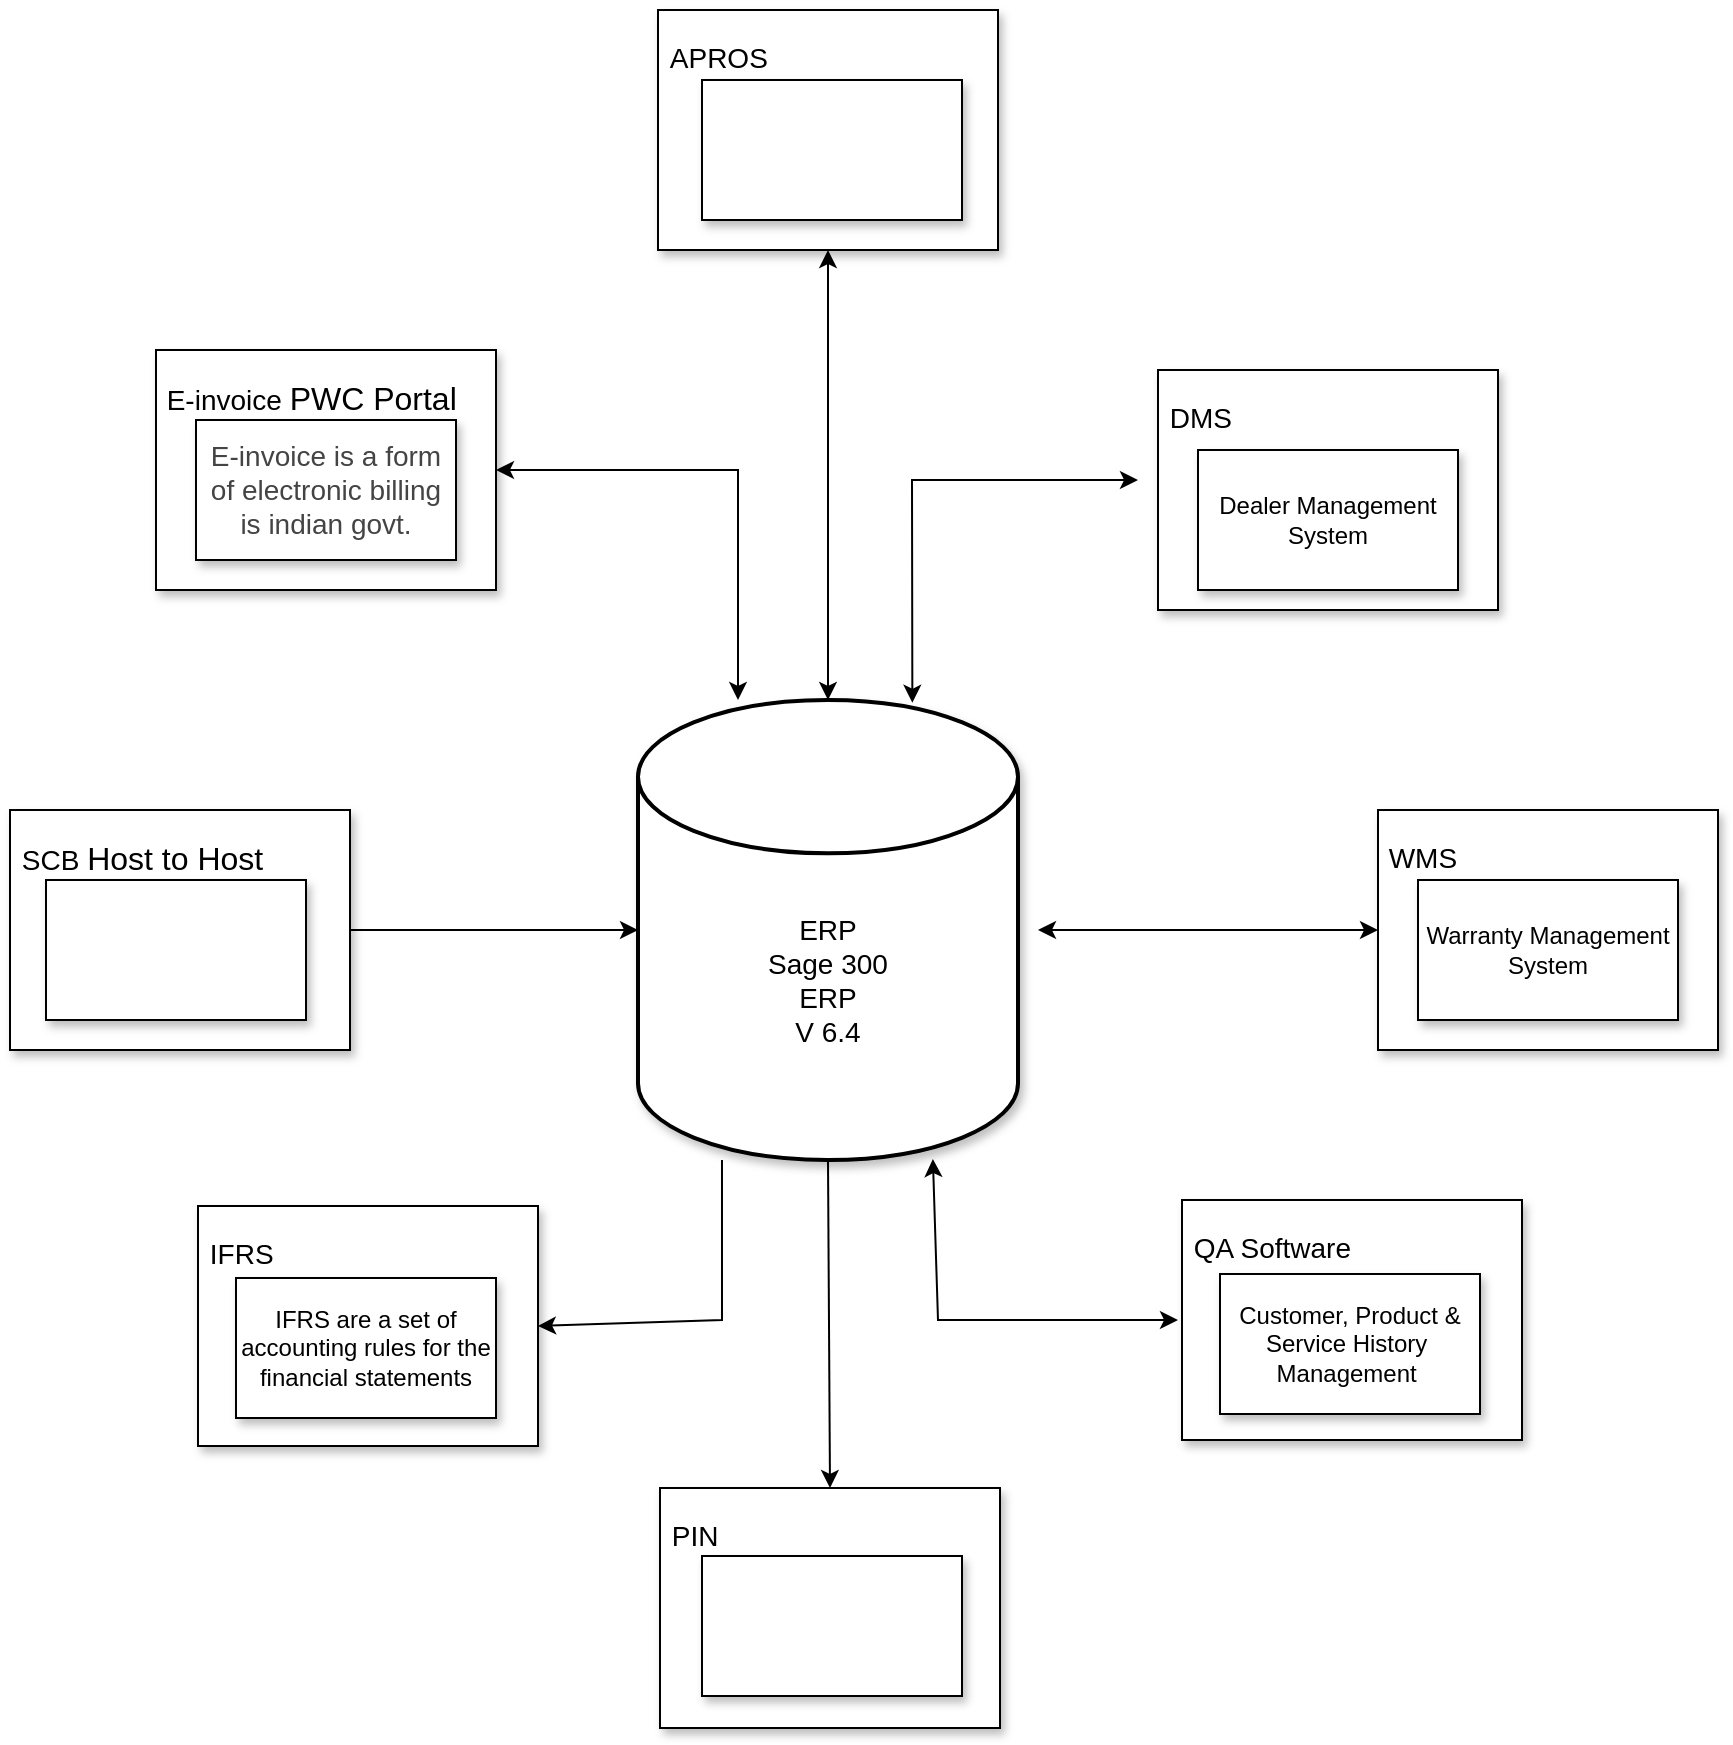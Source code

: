 <mxfile version="18.0.2" type="github">
  <diagram id="AFV4MUfyxGCAXcBPTvNM" name="Page-1">
    <mxGraphModel dx="1871" dy="1562" grid="1" gridSize="10" guides="1" tooltips="1" connect="1" arrows="1" fold="1" page="1" pageScale="1" pageWidth="850" pageHeight="1100" math="0" shadow="0">
      <root>
        <mxCell id="0" />
        <mxCell id="1" parent="0" />
        <mxCell id="YL7UjYu9r4CmRmYnrSso-19" value="" style="endArrow=classic;startArrow=classic;html=1;rounded=0;exitX=0.722;exitY=0.006;exitDx=0;exitDy=0;exitPerimeter=0;" edge="1" parent="1" source="YL7UjYu9r4CmRmYnrSso-50">
          <mxGeometry width="50" height="50" relative="1" as="geometry">
            <mxPoint x="420" y="90" as="sourcePoint" />
            <mxPoint x="540" y="-10" as="targetPoint" />
            <Array as="points">
              <mxPoint x="427" y="-10" />
            </Array>
          </mxGeometry>
        </mxCell>
        <mxCell id="YL7UjYu9r4CmRmYnrSso-20" value="" style="endArrow=classic;startArrow=classic;html=1;rounded=0;entryX=0;entryY=0.5;entryDx=0;entryDy=0;" edge="1" parent="1" target="YL7UjYu9r4CmRmYnrSso-58">
          <mxGeometry width="50" height="50" relative="1" as="geometry">
            <mxPoint x="490" y="215" as="sourcePoint" />
            <mxPoint x="530" y="40" as="targetPoint" />
            <Array as="points" />
          </mxGeometry>
        </mxCell>
        <mxCell id="YL7UjYu9r4CmRmYnrSso-32" value="" style="endArrow=classic;html=1;rounded=0;exitX=1;exitY=0.5;exitDx=0;exitDy=0;entryX=0;entryY=0.5;entryDx=0;entryDy=0;entryPerimeter=0;" edge="1" parent="1" source="YL7UjYu9r4CmRmYnrSso-44" target="YL7UjYu9r4CmRmYnrSso-50">
          <mxGeometry width="50" height="50" relative="1" as="geometry">
            <mxPoint x="150" y="230" as="sourcePoint" />
            <mxPoint x="340" y="110" as="targetPoint" />
            <Array as="points" />
          </mxGeometry>
        </mxCell>
        <mxCell id="YL7UjYu9r4CmRmYnrSso-33" value="" style="endArrow=classic;html=1;rounded=0;exitX=0.221;exitY=1;exitDx=0;exitDy=0;exitPerimeter=0;entryX=1;entryY=0.5;entryDx=0;entryDy=0;" edge="1" parent="1" source="YL7UjYu9r4CmRmYnrSso-50" target="YL7UjYu9r4CmRmYnrSso-65">
          <mxGeometry width="50" height="50" relative="1" as="geometry">
            <mxPoint x="220" y="300" as="sourcePoint" />
            <mxPoint x="330" y="460" as="targetPoint" />
            <Array as="points">
              <mxPoint x="332" y="410" />
            </Array>
          </mxGeometry>
        </mxCell>
        <mxCell id="YL7UjYu9r4CmRmYnrSso-34" value="" style="endArrow=classic;html=1;rounded=0;entryX=0.5;entryY=0;entryDx=0;entryDy=0;exitX=0.5;exitY=1;exitDx=0;exitDy=0;exitPerimeter=0;" edge="1" parent="1" source="YL7UjYu9r4CmRmYnrSso-50" target="YL7UjYu9r4CmRmYnrSso-67">
          <mxGeometry width="50" height="50" relative="1" as="geometry">
            <mxPoint x="370" y="260" as="sourcePoint" />
            <mxPoint x="450" y="260" as="targetPoint" />
          </mxGeometry>
        </mxCell>
        <mxCell id="YL7UjYu9r4CmRmYnrSso-42" value="&lt;blockquote style=&quot;margin: 0 0 0 40px; border: none; padding: 0px;&quot;&gt;&lt;span style=&quot;font-size: 10px;&quot;&gt;&amp;nbsp; &amp;nbsp; &amp;nbsp; &amp;nbsp; &amp;nbsp;&amp;nbsp;&lt;/span&gt;&lt;/blockquote&gt;&lt;span style=&quot;text-align: center;&quot;&gt;&amp;nbsp;&lt;font style=&quot;font-size: 14px;&quot;&gt;E-invoice&amp;nbsp;&lt;/font&gt;&lt;/span&gt;&lt;span style=&quot;text-align: center;&quot;&gt;&lt;font size=&quot;3&quot;&gt;PWC Portal&lt;/font&gt;&lt;br&gt;&lt;br&gt;&lt;br&gt;&lt;/span&gt;&lt;blockquote style=&quot;margin: 0 0 0 40px; border: none; padding: 0px;&quot;&gt;&lt;span style=&quot;font-size: 10px;&quot;&gt;&amp;nbsp; &amp;nbsp; &amp;nbsp; &amp;nbsp; &amp;nbsp; &amp;nbsp; &amp;nbsp; &amp;nbsp; &amp;nbsp; &amp;nbsp; &amp;nbsp; &amp;nbsp; &amp;nbsp; &amp;nbsp; &amp;nbsp; &amp;nbsp; &amp;nbsp; &amp;nbsp; &amp;nbsp; &amp;nbsp; &amp;nbsp; &amp;nbsp; &amp;nbsp; &amp;nbsp; &amp;nbsp; &amp;nbsp; &amp;nbsp; &amp;nbsp; &amp;nbsp; &amp;nbsp; &amp;nbsp; &amp;nbsp; &amp;nbsp; &amp;nbsp; &amp;nbsp; &amp;nbsp; &amp;nbsp; &amp;nbsp; &amp;nbsp; &amp;nbsp; &amp;nbsp; &amp;nbsp; &amp;nbsp; &amp;nbsp; &amp;nbsp; &amp;nbsp; &amp;nbsp; &amp;nbsp; &amp;nbsp; &amp;nbsp; &amp;nbsp; &amp;nbsp; &amp;nbsp; &amp;nbsp; &amp;nbsp; &amp;nbsp; &amp;nbsp; &amp;nbsp; &amp;nbsp; &amp;nbsp; &amp;nbsp; &amp;nbsp; &amp;nbsp; &amp;nbsp; &amp;nbsp; &amp;nbsp; &amp;nbsp; &amp;nbsp; &amp;nbsp; &amp;nbsp; &amp;nbsp; &amp;nbsp; &amp;nbsp;&amp;nbsp;&lt;/span&gt;&lt;/blockquote&gt;" style="rounded=0;whiteSpace=wrap;html=1;strokeColor=#000000;shadow=1;align=left;" vertex="1" parent="1">
          <mxGeometry x="49" y="-75" width="170" height="120" as="geometry" />
        </mxCell>
        <mxCell id="YL7UjYu9r4CmRmYnrSso-43" value="&lt;span style=&quot;color: rgb(68, 68, 68); text-align: left; background-color: rgb(255, 255, 255);&quot;&gt;&lt;font style=&quot;font-size: 14px;&quot;&gt;E-invoice is a form of electronic billing is indian govt.&lt;/font&gt;&lt;/span&gt;" style="rounded=0;whiteSpace=wrap;html=1;shadow=1;strokeColor=#000000;" vertex="1" parent="1">
          <mxGeometry x="69" y="-40" width="130" height="70" as="geometry" />
        </mxCell>
        <mxCell id="YL7UjYu9r4CmRmYnrSso-44" value="&lt;blockquote style=&quot;margin: 0 0 0 40px; border: none; padding: 0px;&quot;&gt;&lt;span style=&quot;font-size: 10px;&quot;&gt;&amp;nbsp; &amp;nbsp; &amp;nbsp; &amp;nbsp; &amp;nbsp;&amp;nbsp;&lt;/span&gt;&lt;/blockquote&gt;&lt;span style=&quot;text-align: center;&quot;&gt;&amp;nbsp;&lt;/span&gt;&lt;span style=&quot;color: rgba(0, 0, 0, 0); font-family: monospace; font-size: 0px;&quot;&gt;%3CmxGraphModel%3E%3Croot%3E%3CmxCell%20id%3D%220%22%2F%3E%3CmxCell%20id%3D%221%22%20parent%3D%220%22%2F%3E%3CmxCell%20id%3D%222%22%20value%3D%22%26lt%3Bblockquote%20style%3D%26quot%3Bmargin%3A%200%200%200%2040px%3B%20border%3A%20none%3B%20padding%3A%200px%3B%26quot%3B%26gt%3B%26lt%3Bspan%20style%3D%26quot%3Bfont-size%3A%2010px%3B%26quot%3B%26gt%3B%26amp%3Bnbsp%3B%20%26amp%3Bnbsp%3B%20%26amp%3Bnbsp%3B%20%26amp%3Bnbsp%3B%20%26amp%3Bnbsp%3B%26amp%3Bnbsp%3B%26lt%3B%2Fspan%26gt%3B%26lt%3B%2Fblockquote%26gt%3B%26lt%3Bspan%20style%3D%26quot%3Btext-align%3A%20center%3B%26quot%3B%26gt%3B%26amp%3Bnbsp%3BE-invoice%26amp%3Bnbsp%3B%26lt%3B%2Fspan%26gt%3B%26lt%3Bspan%20style%3D%26quot%3Btext-align%3A%20center%3B%26quot%3B%26gt%3BPWC%20Portal%26lt%3Bbr%26gt%3B%26lt%3Bbr%26gt%3B%26lt%3Bbr%26gt%3B%26lt%3B%2Fspan%26gt%3B%26lt%3Bblockquote%20style%3D%26quot%3Bmargin%3A%200%200%200%2040px%3B%20border%3A%20none%3B%20padding%3A%200px%3B%26quot%3B%26gt%3B%26lt%3Bspan%20style%3D%26quot%3Bfont-size%3A%2010px%3B%26quot%3B%26gt%3B%26amp%3Bnbsp%3B%20%26amp%3Bnbsp%3B%20%26amp%3Bnbsp%3B%20%26amp%3Bnbsp%3B%20%26amp%3Bnbsp%3B%20%26amp%3Bnbsp%3B%20%26amp%3Bnbsp%3B%20%26amp%3Bnbsp%3B%20%26amp%3Bnbsp%3B%20%26amp%3Bnbsp%3B%20%26amp%3Bnbsp%3B%20%26amp%3Bnbsp%3B%20%26amp%3Bnbsp%3B%20%26amp%3Bnbsp%3B%20%26amp%3Bnbsp%3B%20%26amp%3Bnbsp%3B%20%26amp%3Bnbsp%3B%20%26amp%3Bnbsp%3B%20%26amp%3Bnbsp%3B%20%26amp%3Bnbsp%3B%20%26amp%3Bnbsp%3B%20%26amp%3Bnbsp%3B%20%26amp%3Bnbsp%3B%20%26amp%3Bnbsp%3B%20%26amp%3Bnbsp%3B%20%26amp%3Bnbsp%3B%20%26amp%3Bnbsp%3B%20%26amp%3Bnbsp%3B%20%26amp%3Bnbsp%3B%20%26amp%3Bnbsp%3B%20%26amp%3Bnbsp%3B%20%26amp%3Bnbsp%3B%20%26amp%3Bnbsp%3B%20%26amp%3Bnbsp%3B%20%26amp%3Bnbsp%3B%20%26amp%3Bnbsp%3B%20%26amp%3Bnbsp%3B%20%26amp%3Bnbsp%3B%20%26amp%3Bnbsp%3B%20%26amp%3Bnbsp%3B%20%26amp%3Bnbsp%3B%20%26amp%3Bnbsp%3B%20%26amp%3Bnbsp%3B%20%26amp%3Bnbsp%3B%20%26amp%3Bnbsp%3B%20%26amp%3Bnbsp%3B%20%26amp%3Bnbsp%3B%20%26amp%3Bnbsp%3B%20%26amp%3Bnbsp%3B%20%26amp%3Bnbsp%3B%20%26amp%3Bnbsp%3B%20%26amp%3Bnbsp%3B%20%26amp%3Bnbsp%3B%20%26amp%3Bnbsp%3B%20%26amp%3Bnbsp%3B%20%26amp%3Bnbsp%3B%20%26amp%3Bnbsp%3B%20%26amp%3Bnbsp%3B%20%26amp%3Bnbsp%3B%20%26amp%3Bnbsp%3B%20%26amp%3Bnbsp%3B%20%26amp%3Bnbsp%3B%20%26amp%3Bnbsp%3B%20%26amp%3Bnbsp%3B%20%26amp%3Bnbsp%3B%20%26amp%3Bnbsp%3B%20%26amp%3Bnbsp%3B%20%26amp%3Bnbsp%3B%20%26amp%3Bnbsp%3B%20%26amp%3Bnbsp%3B%20%26amp%3Bnbsp%3B%20%26amp%3Bnbsp%3B%20%26amp%3Bnbsp%3B%26amp%3Bnbsp%3B%26lt%3B%2Fspan%26gt%3B%26lt%3B%2Fblockquote%26gt%3B%22%20style%3D%22rounded%3D0%3BwhiteSpace%3Dwrap%3Bhtml%3D1%3BstrokeColor%3D%23000000%3Bshadow%3D1%3Balign%3Dleft%3B%22%20vertex%3D%221%22%20parent%3D%221%22%3E%3CmxGeometry%20x%3D%2270%22%20y%3D%22-150%22%20width%3D%22170%22%20height%3D%22120%22%20as%3D%22geometry%22%2F%3E%3C%2FmxCell%3E%3C%2Froot%3E%3C%2FmxGraphModel%3E&lt;/span&gt;&lt;span style=&quot;text-align: center;&quot;&gt;&lt;br&gt;&lt;/span&gt;&lt;span style=&quot;text-align: center;&quot;&gt;&lt;font style=&quot;font-size: 14px;&quot;&gt;&amp;nbsp;SCB&amp;nbsp;&lt;/font&gt;&lt;/span&gt;&lt;span style=&quot;text-align: center;&quot;&gt;&lt;font size=&quot;3&quot;&gt;Host to Host&lt;/font&gt;&lt;br&gt;&lt;br&gt;&lt;/span&gt;&lt;span style=&quot;text-align: center;&quot;&gt;&lt;br&gt;&lt;br&gt;&lt;/span&gt;&lt;blockquote style=&quot;margin: 0 0 0 40px; border: none; padding: 0px;&quot;&gt;&lt;span style=&quot;font-size: 10px;&quot;&gt;&amp;nbsp; &amp;nbsp; &amp;nbsp; &amp;nbsp; &amp;nbsp; &amp;nbsp; &amp;nbsp; &amp;nbsp; &amp;nbsp; &amp;nbsp; &amp;nbsp; &amp;nbsp; &amp;nbsp; &amp;nbsp; &amp;nbsp; &amp;nbsp; &amp;nbsp; &amp;nbsp; &amp;nbsp; &amp;nbsp; &amp;nbsp; &amp;nbsp; &amp;nbsp; &amp;nbsp; &amp;nbsp; &amp;nbsp; &amp;nbsp; &amp;nbsp; &amp;nbsp; &amp;nbsp; &amp;nbsp; &amp;nbsp; &amp;nbsp; &amp;nbsp; &amp;nbsp; &amp;nbsp; &amp;nbsp; &amp;nbsp; &amp;nbsp; &amp;nbsp; &amp;nbsp; &amp;nbsp; &amp;nbsp; &amp;nbsp; &amp;nbsp; &amp;nbsp; &amp;nbsp; &amp;nbsp; &amp;nbsp; &amp;nbsp; &amp;nbsp; &amp;nbsp; &amp;nbsp; &amp;nbsp; &amp;nbsp; &amp;nbsp; &amp;nbsp; &amp;nbsp; &amp;nbsp; &amp;nbsp; &amp;nbsp; &amp;nbsp; &amp;nbsp; &amp;nbsp; &amp;nbsp; &amp;nbsp; &amp;nbsp; &amp;nbsp; &amp;nbsp; &amp;nbsp; &amp;nbsp; &amp;nbsp; &amp;nbsp;&amp;nbsp;&lt;/span&gt;&lt;/blockquote&gt;" style="rounded=0;whiteSpace=wrap;html=1;strokeColor=#000000;shadow=1;align=left;" vertex="1" parent="1">
          <mxGeometry x="-24" y="155" width="170" height="120" as="geometry" />
        </mxCell>
        <mxCell id="YL7UjYu9r4CmRmYnrSso-45" value="" style="rounded=0;whiteSpace=wrap;html=1;shadow=1;strokeColor=#000000;" vertex="1" parent="1">
          <mxGeometry x="-6" y="190" width="130" height="70" as="geometry" />
        </mxCell>
        <mxCell id="YL7UjYu9r4CmRmYnrSso-50" value="&lt;font style=&quot;font-size: 14px;&quot;&gt;&lt;span style=&quot;&quot;&gt;&lt;br&gt;&lt;br&gt;&lt;br&gt;ERP&lt;/span&gt;&lt;br style=&quot;&quot;&gt;&lt;span style=&quot;&quot;&gt;Sage 300&lt;/span&gt;&lt;br style=&quot;&quot;&gt;&lt;span style=&quot;&quot;&gt;ERP&lt;/span&gt;&lt;br style=&quot;&quot;&gt;&lt;span style=&quot;&quot;&gt;V 6.4&lt;/span&gt;&lt;/font&gt;" style="strokeWidth=2;html=1;shape=mxgraph.flowchart.database;whiteSpace=wrap;shadow=1;" vertex="1" parent="1">
          <mxGeometry x="290" y="100" width="190" height="230" as="geometry" />
        </mxCell>
        <mxCell id="YL7UjYu9r4CmRmYnrSso-54" value="&lt;blockquote style=&quot;margin: 0 0 0 40px; border: none; padding: 0px;&quot;&gt;&lt;span style=&quot;font-size: 10px;&quot;&gt;&amp;nbsp; &amp;nbsp; &amp;nbsp; &amp;nbsp; &amp;nbsp;&amp;nbsp;&lt;/span&gt;&lt;/blockquote&gt;&lt;span style=&quot;text-align: center;&quot;&gt;&lt;font style=&quot;font-size: 14px;&quot;&gt;&amp;nbsp;APROS&lt;/font&gt;&lt;/span&gt;&lt;span style=&quot;text-align: center;&quot;&gt;&lt;br&gt;&lt;br&gt;&lt;br&gt;&lt;/span&gt;&lt;blockquote style=&quot;margin: 0 0 0 40px; border: none; padding: 0px;&quot;&gt;&lt;span style=&quot;font-size: 10px;&quot;&gt;&amp;nbsp; &amp;nbsp; &amp;nbsp; &amp;nbsp; &amp;nbsp; &amp;nbsp; &amp;nbsp; &amp;nbsp; &amp;nbsp; &amp;nbsp; &amp;nbsp; &amp;nbsp; &amp;nbsp; &amp;nbsp; &amp;nbsp; &amp;nbsp; &amp;nbsp; &amp;nbsp; &amp;nbsp; &amp;nbsp; &amp;nbsp; &amp;nbsp; &amp;nbsp; &amp;nbsp; &amp;nbsp; &amp;nbsp; &amp;nbsp; &amp;nbsp; &amp;nbsp; &amp;nbsp; &amp;nbsp; &amp;nbsp; &amp;nbsp; &amp;nbsp; &amp;nbsp; &amp;nbsp; &amp;nbsp; &amp;nbsp; &amp;nbsp; &amp;nbsp; &amp;nbsp; &amp;nbsp; &amp;nbsp; &amp;nbsp; &amp;nbsp; &amp;nbsp; &amp;nbsp; &amp;nbsp; &amp;nbsp; &amp;nbsp; &amp;nbsp; &amp;nbsp; &amp;nbsp; &amp;nbsp; &amp;nbsp; &amp;nbsp; &amp;nbsp; &amp;nbsp; &amp;nbsp; &amp;nbsp; &amp;nbsp; &amp;nbsp; &amp;nbsp; &amp;nbsp; &amp;nbsp; &amp;nbsp; &amp;nbsp; &amp;nbsp; &amp;nbsp; &amp;nbsp; &amp;nbsp; &amp;nbsp; &amp;nbsp;&amp;nbsp;&lt;/span&gt;&lt;/blockquote&gt;" style="rounded=0;whiteSpace=wrap;html=1;strokeColor=#000000;shadow=1;align=left;" vertex="1" parent="1">
          <mxGeometry x="300" y="-245" width="170" height="120" as="geometry" />
        </mxCell>
        <mxCell id="YL7UjYu9r4CmRmYnrSso-55" value="" style="rounded=0;whiteSpace=wrap;html=1;shadow=1;strokeColor=#000000;" vertex="1" parent="1">
          <mxGeometry x="322" y="-210" width="130" height="70" as="geometry" />
        </mxCell>
        <mxCell id="YL7UjYu9r4CmRmYnrSso-56" value="&lt;blockquote style=&quot;margin: 0 0 0 40px; border: none; padding: 0px;&quot;&gt;&lt;span style=&quot;font-size: 10px;&quot;&gt;&amp;nbsp; &amp;nbsp; &amp;nbsp; &amp;nbsp; &amp;nbsp;&amp;nbsp;&lt;/span&gt;&lt;/blockquote&gt;&lt;span style=&quot;text-align: center;&quot;&gt;&lt;font style=&quot;font-size: 14px;&quot;&gt;&amp;nbsp;DMS&lt;/font&gt;&lt;/span&gt;&lt;span style=&quot;text-align: center;&quot;&gt;&lt;br&gt;&lt;br&gt;&lt;br&gt;&lt;/span&gt;&lt;blockquote style=&quot;margin: 0 0 0 40px; border: none; padding: 0px;&quot;&gt;&lt;span style=&quot;font-size: 10px;&quot;&gt;&amp;nbsp; &amp;nbsp; &amp;nbsp; &amp;nbsp; &amp;nbsp; &amp;nbsp; &amp;nbsp; &amp;nbsp; &amp;nbsp; &amp;nbsp; &amp;nbsp; &amp;nbsp; &amp;nbsp; &amp;nbsp; &amp;nbsp; &amp;nbsp; &amp;nbsp; &amp;nbsp; &amp;nbsp; &amp;nbsp; &amp;nbsp; &amp;nbsp; &amp;nbsp; &amp;nbsp; &amp;nbsp; &amp;nbsp; &amp;nbsp; &amp;nbsp; &amp;nbsp; &amp;nbsp; &amp;nbsp; &amp;nbsp; &amp;nbsp; &amp;nbsp; &amp;nbsp; &amp;nbsp; &amp;nbsp; &amp;nbsp; &amp;nbsp; &amp;nbsp; &amp;nbsp; &amp;nbsp; &amp;nbsp; &amp;nbsp; &amp;nbsp; &amp;nbsp; &amp;nbsp; &amp;nbsp; &amp;nbsp; &amp;nbsp; &amp;nbsp; &amp;nbsp; &amp;nbsp; &amp;nbsp; &amp;nbsp; &amp;nbsp; &amp;nbsp; &amp;nbsp; &amp;nbsp; &amp;nbsp; &amp;nbsp; &amp;nbsp; &amp;nbsp; &amp;nbsp; &amp;nbsp; &amp;nbsp; &amp;nbsp; &amp;nbsp; &amp;nbsp; &amp;nbsp; &amp;nbsp; &amp;nbsp; &amp;nbsp;&amp;nbsp;&lt;/span&gt;&lt;/blockquote&gt;" style="rounded=0;whiteSpace=wrap;html=1;strokeColor=#000000;shadow=1;align=left;" vertex="1" parent="1">
          <mxGeometry x="550" y="-65" width="170" height="120" as="geometry" />
        </mxCell>
        <mxCell id="YL7UjYu9r4CmRmYnrSso-57" value="&lt;span style=&quot;&quot;&gt;Dealer Management System&lt;/span&gt;" style="rounded=0;whiteSpace=wrap;html=1;shadow=1;strokeColor=#000000;" vertex="1" parent="1">
          <mxGeometry x="570" y="-25" width="130" height="70" as="geometry" />
        </mxCell>
        <mxCell id="YL7UjYu9r4CmRmYnrSso-58" value="&lt;blockquote style=&quot;margin: 0 0 0 40px; border: none; padding: 0px;&quot;&gt;&lt;span style=&quot;font-size: 10px;&quot;&gt;&amp;nbsp; &amp;nbsp; &amp;nbsp; &amp;nbsp; &amp;nbsp;&amp;nbsp;&lt;/span&gt;&lt;/blockquote&gt;&lt;span style=&quot;text-align: center;&quot;&gt;&amp;nbsp;&lt;font style=&quot;font-size: 14px;&quot;&gt;WMS&lt;/font&gt;&lt;br&gt;&lt;/span&gt;&lt;span style=&quot;text-align: center;&quot;&gt;&lt;br&gt;&lt;br&gt;&lt;/span&gt;&lt;blockquote style=&quot;margin: 0 0 0 40px; border: none; padding: 0px;&quot;&gt;&lt;span style=&quot;font-size: 10px;&quot;&gt;&amp;nbsp; &amp;nbsp; &amp;nbsp; &amp;nbsp; &amp;nbsp; &amp;nbsp; &amp;nbsp; &amp;nbsp; &amp;nbsp; &amp;nbsp; &amp;nbsp; &amp;nbsp; &amp;nbsp; &amp;nbsp; &amp;nbsp; &amp;nbsp; &amp;nbsp; &amp;nbsp; &amp;nbsp; &amp;nbsp; &amp;nbsp; &amp;nbsp; &amp;nbsp; &amp;nbsp; &amp;nbsp; &amp;nbsp; &amp;nbsp; &amp;nbsp; &amp;nbsp; &amp;nbsp; &amp;nbsp; &amp;nbsp; &amp;nbsp; &amp;nbsp; &amp;nbsp; &amp;nbsp; &amp;nbsp; &amp;nbsp; &amp;nbsp; &amp;nbsp; &amp;nbsp; &amp;nbsp; &amp;nbsp; &amp;nbsp; &amp;nbsp; &amp;nbsp; &amp;nbsp; &amp;nbsp; &amp;nbsp; &amp;nbsp; &amp;nbsp; &amp;nbsp; &amp;nbsp; &amp;nbsp; &amp;nbsp; &amp;nbsp; &amp;nbsp; &amp;nbsp; &amp;nbsp; &amp;nbsp; &amp;nbsp; &amp;nbsp; &amp;nbsp; &amp;nbsp; &amp;nbsp; &amp;nbsp; &amp;nbsp; &amp;nbsp; &amp;nbsp; &amp;nbsp; &amp;nbsp; &amp;nbsp; &amp;nbsp;&amp;nbsp;&lt;/span&gt;&lt;/blockquote&gt;" style="rounded=0;whiteSpace=wrap;html=1;strokeColor=#000000;shadow=1;align=left;" vertex="1" parent="1">
          <mxGeometry x="660" y="155" width="170" height="120" as="geometry" />
        </mxCell>
        <mxCell id="YL7UjYu9r4CmRmYnrSso-60" value="&lt;span style=&quot;&quot;&gt;Warranty Management System&lt;/span&gt;" style="rounded=0;whiteSpace=wrap;html=1;shadow=1;strokeColor=#000000;" vertex="1" parent="1">
          <mxGeometry x="680" y="190" width="130" height="70" as="geometry" />
        </mxCell>
        <mxCell id="YL7UjYu9r4CmRmYnrSso-61" value="" style="rounded=0;whiteSpace=wrap;html=1;shadow=1;strokeColor=#000000;" vertex="1" parent="1">
          <mxGeometry x="90" y="370" width="130" height="70" as="geometry" />
        </mxCell>
        <mxCell id="YL7UjYu9r4CmRmYnrSso-62" value="" style="endArrow=classic;startArrow=classic;html=1;rounded=0;entryX=1;entryY=0.5;entryDx=0;entryDy=0;" edge="1" parent="1" target="YL7UjYu9r4CmRmYnrSso-42">
          <mxGeometry width="50" height="50" relative="1" as="geometry">
            <mxPoint x="340" y="100" as="sourcePoint" />
            <mxPoint x="250" y="-90" as="targetPoint" />
            <Array as="points">
              <mxPoint x="340" y="-15" />
            </Array>
          </mxGeometry>
        </mxCell>
        <mxCell id="YL7UjYu9r4CmRmYnrSso-63" value="" style="endArrow=classic;startArrow=classic;html=1;rounded=0;exitX=0.5;exitY=0;exitDx=0;exitDy=0;exitPerimeter=0;entryX=0.5;entryY=1;entryDx=0;entryDy=0;entryPerimeter=0;" edge="1" parent="1" source="YL7UjYu9r4CmRmYnrSso-50" target="YL7UjYu9r4CmRmYnrSso-54">
          <mxGeometry width="50" height="50" relative="1" as="geometry">
            <mxPoint x="393.51" y="-100" as="sourcePoint" />
            <mxPoint x="390" y="-130" as="targetPoint" />
          </mxGeometry>
        </mxCell>
        <mxCell id="YL7UjYu9r4CmRmYnrSso-65" value="&lt;blockquote style=&quot;margin: 0 0 0 40px; border: none; padding: 0px;&quot;&gt;&lt;span style=&quot;font-size: 10px;&quot;&gt;&amp;nbsp; &amp;nbsp; &amp;nbsp; &amp;nbsp; &amp;nbsp;&amp;nbsp;&lt;/span&gt;&lt;/blockquote&gt;&lt;span style=&quot;text-align: center;&quot;&gt;&lt;font style=&quot;font-size: 14px;&quot;&gt;&amp;nbsp;IFRS&lt;/font&gt;&lt;br&gt;&lt;/span&gt;&lt;span style=&quot;text-align: center;&quot;&gt;&lt;br&gt;&lt;br&gt;&lt;/span&gt;&lt;blockquote style=&quot;margin: 0 0 0 40px; border: none; padding: 0px;&quot;&gt;&lt;span style=&quot;font-size: 10px;&quot;&gt;&amp;nbsp; &amp;nbsp; &amp;nbsp; &amp;nbsp; &amp;nbsp; &amp;nbsp; &amp;nbsp; &amp;nbsp; &amp;nbsp; &amp;nbsp; &amp;nbsp; &amp;nbsp; &amp;nbsp; &amp;nbsp; &amp;nbsp; &amp;nbsp; &amp;nbsp; &amp;nbsp; &amp;nbsp; &amp;nbsp; &amp;nbsp; &amp;nbsp; &amp;nbsp; &amp;nbsp; &amp;nbsp; &amp;nbsp; &amp;nbsp; &amp;nbsp; &amp;nbsp; &amp;nbsp; &amp;nbsp; &amp;nbsp; &amp;nbsp; &amp;nbsp; &amp;nbsp; &amp;nbsp; &amp;nbsp; &amp;nbsp; &amp;nbsp; &amp;nbsp; &amp;nbsp; &amp;nbsp; &amp;nbsp; &amp;nbsp; &amp;nbsp; &amp;nbsp; &amp;nbsp; &amp;nbsp; &amp;nbsp; &amp;nbsp; &amp;nbsp; &amp;nbsp; &amp;nbsp; &amp;nbsp; &amp;nbsp; &amp;nbsp; &amp;nbsp; &amp;nbsp; &amp;nbsp; &amp;nbsp; &amp;nbsp; &amp;nbsp; &amp;nbsp; &amp;nbsp; &amp;nbsp; &amp;nbsp; &amp;nbsp; &amp;nbsp; &amp;nbsp; &amp;nbsp; &amp;nbsp; &amp;nbsp; &amp;nbsp;&amp;nbsp;&lt;/span&gt;&lt;/blockquote&gt;" style="rounded=0;whiteSpace=wrap;html=1;strokeColor=#000000;shadow=1;align=left;" vertex="1" parent="1">
          <mxGeometry x="70" y="353" width="170" height="120" as="geometry" />
        </mxCell>
        <mxCell id="YL7UjYu9r4CmRmYnrSso-66" value="&lt;span style=&quot;&quot;&gt;IFRS are a set of accounting rules for the financial statements&lt;/span&gt;" style="rounded=0;whiteSpace=wrap;html=1;shadow=1;strokeColor=#000000;" vertex="1" parent="1">
          <mxGeometry x="89" y="389" width="130" height="70" as="geometry" />
        </mxCell>
        <mxCell id="YL7UjYu9r4CmRmYnrSso-67" value="&lt;blockquote style=&quot;margin: 0 0 0 40px; border: none; padding: 0px;&quot;&gt;&lt;span style=&quot;font-size: 10px;&quot;&gt;&amp;nbsp; &amp;nbsp; &amp;nbsp; &amp;nbsp; &amp;nbsp;&amp;nbsp;&lt;/span&gt;&lt;/blockquote&gt;&lt;span style=&quot;text-align: center;&quot;&gt;&lt;font style=&quot;font-size: 14px;&quot;&gt;&amp;nbsp;PIN&lt;/font&gt;&lt;br&gt;&lt;/span&gt;&lt;span style=&quot;text-align: center;&quot;&gt;&lt;br&gt;&lt;br&gt;&lt;/span&gt;&lt;blockquote style=&quot;margin: 0 0 0 40px; border: none; padding: 0px;&quot;&gt;&lt;span style=&quot;font-size: 10px;&quot;&gt;&amp;nbsp; &amp;nbsp; &amp;nbsp; &amp;nbsp; &amp;nbsp; &amp;nbsp; &amp;nbsp; &amp;nbsp; &amp;nbsp; &amp;nbsp; &amp;nbsp; &amp;nbsp; &amp;nbsp; &amp;nbsp; &amp;nbsp; &amp;nbsp; &amp;nbsp; &amp;nbsp; &amp;nbsp; &amp;nbsp; &amp;nbsp; &amp;nbsp; &amp;nbsp; &amp;nbsp; &amp;nbsp; &amp;nbsp; &amp;nbsp; &amp;nbsp; &amp;nbsp; &amp;nbsp; &amp;nbsp; &amp;nbsp; &amp;nbsp; &amp;nbsp; &amp;nbsp; &amp;nbsp; &amp;nbsp; &amp;nbsp; &amp;nbsp; &amp;nbsp; &amp;nbsp; &amp;nbsp; &amp;nbsp; &amp;nbsp; &amp;nbsp; &amp;nbsp; &amp;nbsp; &amp;nbsp; &amp;nbsp; &amp;nbsp; &amp;nbsp; &amp;nbsp; &amp;nbsp; &amp;nbsp; &amp;nbsp; &amp;nbsp; &amp;nbsp; &amp;nbsp; &amp;nbsp; &amp;nbsp; &amp;nbsp; &amp;nbsp; &amp;nbsp; &amp;nbsp; &amp;nbsp; &amp;nbsp; &amp;nbsp; &amp;nbsp; &amp;nbsp; &amp;nbsp; &amp;nbsp; &amp;nbsp; &amp;nbsp;&amp;nbsp;&lt;/span&gt;&lt;/blockquote&gt;" style="rounded=0;whiteSpace=wrap;html=1;strokeColor=#000000;shadow=1;align=left;" vertex="1" parent="1">
          <mxGeometry x="301" y="494" width="170" height="120" as="geometry" />
        </mxCell>
        <mxCell id="YL7UjYu9r4CmRmYnrSso-68" value="" style="rounded=0;whiteSpace=wrap;html=1;shadow=1;strokeColor=#000000;" vertex="1" parent="1">
          <mxGeometry x="322" y="528" width="130" height="70" as="geometry" />
        </mxCell>
        <mxCell id="YL7UjYu9r4CmRmYnrSso-69" value="&lt;blockquote style=&quot;margin: 0 0 0 40px; border: none; padding: 0px;&quot;&gt;&lt;span style=&quot;font-size: 10px;&quot;&gt;&amp;nbsp; &amp;nbsp; &amp;nbsp; &amp;nbsp; &amp;nbsp;&amp;nbsp;&lt;/span&gt;&lt;/blockquote&gt;&lt;span style=&quot;text-align: center;&quot;&gt;&lt;font style=&quot;font-size: 14px;&quot;&gt;&amp;nbsp;QA Software&lt;/font&gt;&lt;br&gt;&lt;/span&gt;&lt;span style=&quot;text-align: center;&quot;&gt;&lt;br&gt;&lt;br&gt;&lt;/span&gt;&lt;blockquote style=&quot;margin: 0 0 0 40px; border: none; padding: 0px;&quot;&gt;&lt;span style=&quot;font-size: 10px;&quot;&gt;&amp;nbsp; &amp;nbsp; &amp;nbsp; &amp;nbsp; &amp;nbsp; &amp;nbsp; &amp;nbsp; &amp;nbsp; &amp;nbsp; &amp;nbsp; &amp;nbsp; &amp;nbsp; &amp;nbsp; &amp;nbsp; &amp;nbsp; &amp;nbsp; &amp;nbsp; &amp;nbsp; &amp;nbsp; &amp;nbsp; &amp;nbsp; &amp;nbsp; &amp;nbsp; &amp;nbsp; &amp;nbsp; &amp;nbsp; &amp;nbsp; &amp;nbsp; &amp;nbsp; &amp;nbsp; &amp;nbsp; &amp;nbsp; &amp;nbsp; &amp;nbsp; &amp;nbsp; &amp;nbsp; &amp;nbsp; &amp;nbsp; &amp;nbsp; &amp;nbsp; &amp;nbsp; &amp;nbsp; &amp;nbsp; &amp;nbsp; &amp;nbsp; &amp;nbsp; &amp;nbsp; &amp;nbsp; &amp;nbsp; &amp;nbsp; &amp;nbsp; &amp;nbsp; &amp;nbsp; &amp;nbsp; &amp;nbsp; &amp;nbsp; &amp;nbsp; &amp;nbsp; &amp;nbsp; &amp;nbsp; &amp;nbsp; &amp;nbsp; &amp;nbsp; &amp;nbsp; &amp;nbsp; &amp;nbsp; &amp;nbsp; &amp;nbsp; &amp;nbsp; &amp;nbsp; &amp;nbsp; &amp;nbsp; &amp;nbsp;&amp;nbsp;&lt;/span&gt;&lt;/blockquote&gt;" style="rounded=0;whiteSpace=wrap;html=1;strokeColor=#000000;shadow=1;align=left;" vertex="1" parent="1">
          <mxGeometry x="562" y="350" width="170" height="120" as="geometry" />
        </mxCell>
        <mxCell id="YL7UjYu9r4CmRmYnrSso-70" value="&lt;span style=&quot;&quot;&gt;Customer, Product &amp;amp; Service History&amp;nbsp;&lt;/span&gt;&lt;br style=&quot;&quot;&gt;&lt;span style=&quot;&quot;&gt;Management&amp;nbsp;&lt;/span&gt;" style="rounded=0;whiteSpace=wrap;html=1;shadow=1;strokeColor=#000000;" vertex="1" parent="1">
          <mxGeometry x="581" y="387" width="130" height="70" as="geometry" />
        </mxCell>
        <mxCell id="YL7UjYu9r4CmRmYnrSso-71" value="" style="endArrow=classic;startArrow=classic;html=1;rounded=0;exitX=0.776;exitY=0.998;exitDx=0;exitDy=0;exitPerimeter=0;" edge="1" parent="1" source="YL7UjYu9r4CmRmYnrSso-50">
          <mxGeometry width="50" height="50" relative="1" as="geometry">
            <mxPoint x="462.83" y="117.59" as="sourcePoint" />
            <mxPoint x="560" y="410" as="targetPoint" />
            <Array as="points">
              <mxPoint x="440" y="410" />
            </Array>
          </mxGeometry>
        </mxCell>
      </root>
    </mxGraphModel>
  </diagram>
</mxfile>
